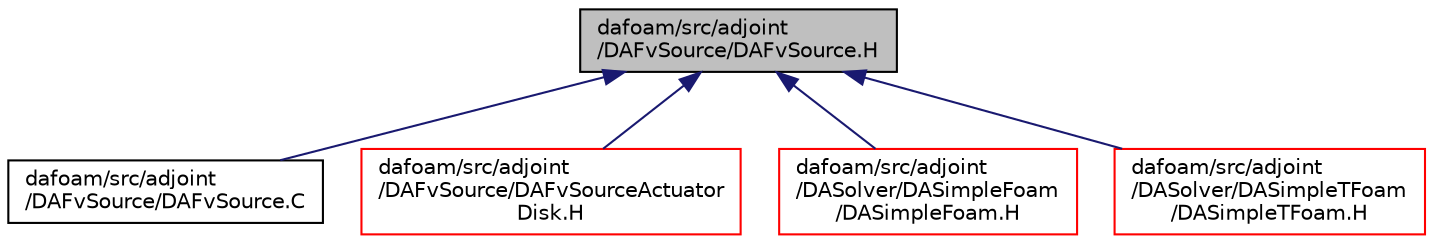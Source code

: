 digraph "dafoam/src/adjoint/DAFvSource/DAFvSource.H"
{
  bgcolor="transparent";
  edge [fontname="Helvetica",fontsize="10",labelfontname="Helvetica",labelfontsize="10"];
  node [fontname="Helvetica",fontsize="10",shape=record];
  Node26 [label="dafoam/src/adjoint\l/DAFvSource/DAFvSource.H",height=0.2,width=0.4,color="black", fillcolor="grey75", style="filled", fontcolor="black"];
  Node26 -> Node27 [dir="back",color="midnightblue",fontsize="10",style="solid",fontname="Helvetica"];
  Node27 [label="dafoam/src/adjoint\l/DAFvSource/DAFvSource.C",height=0.2,width=0.4,color="black",URL="$DAFvSource_8C.html"];
  Node26 -> Node28 [dir="back",color="midnightblue",fontsize="10",style="solid",fontname="Helvetica"];
  Node28 [label="dafoam/src/adjoint\l/DAFvSource/DAFvSourceActuator\lDisk.H",height=0.2,width=0.4,color="red",URL="$DAFvSourceActuatorDisk_8H.html"];
  Node26 -> Node30 [dir="back",color="midnightblue",fontsize="10",style="solid",fontname="Helvetica"];
  Node30 [label="dafoam/src/adjoint\l/DASolver/DASimpleFoam\l/DASimpleFoam.H",height=0.2,width=0.4,color="red",URL="$DASimpleFoam_8H.html"];
  Node26 -> Node32 [dir="back",color="midnightblue",fontsize="10",style="solid",fontname="Helvetica"];
  Node32 [label="dafoam/src/adjoint\l/DASolver/DASimpleTFoam\l/DASimpleTFoam.H",height=0.2,width=0.4,color="red",URL="$DASimpleTFoam_8H.html"];
}
